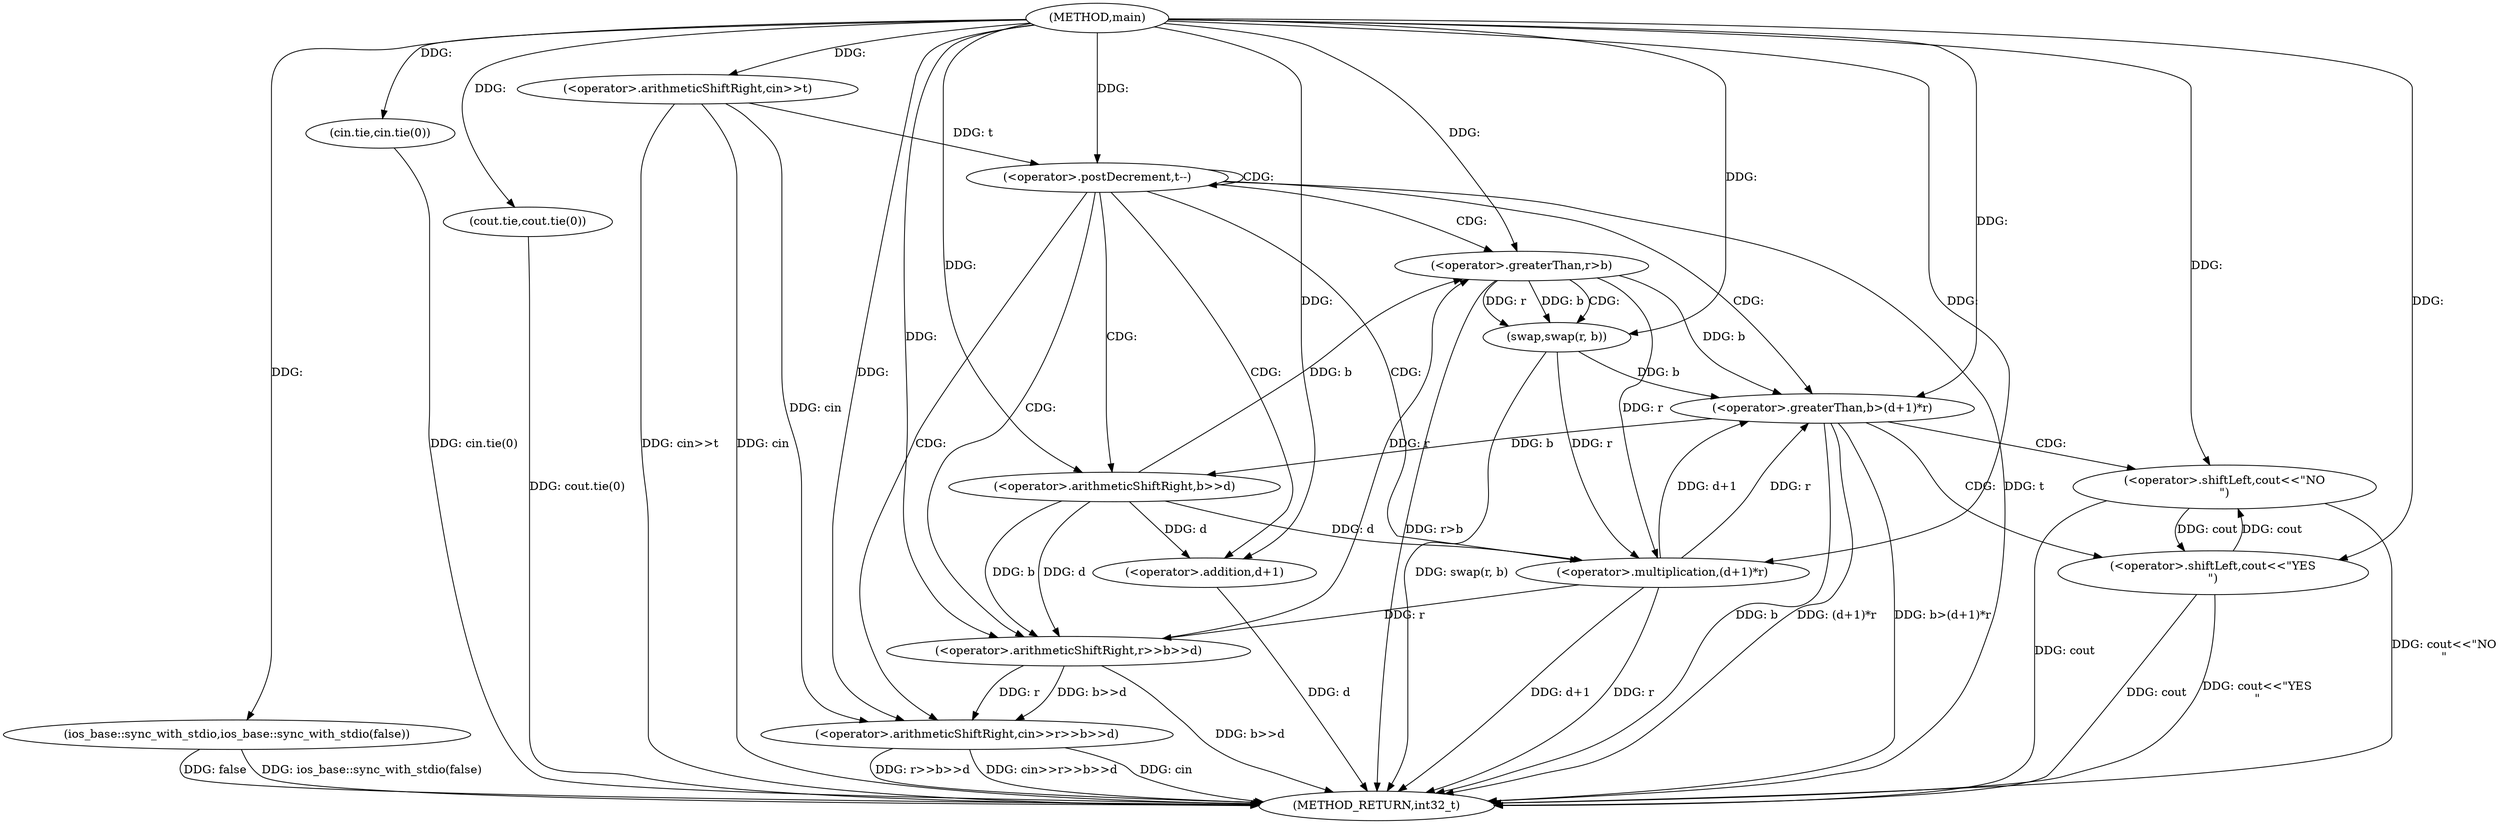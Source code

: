 digraph "main" {  
"1000129" [label = "(METHOD,main)" ]
"1000177" [label = "(METHOD_RETURN,int32_t)" ]
"1000131" [label = "(ios_base::sync_with_stdio,ios_base::sync_with_stdio(false))" ]
"1000133" [label = "(cin.tie,cin.tie(0))" ]
"1000135" [label = "(cout.tie,cout.tie(0))" ]
"1000138" [label = "(<operator>.arithmeticShiftRight,cin>>t)" ]
"1000142" [label = "(<operator>.postDecrement,t--)" ]
"1000148" [label = "(<operator>.arithmeticShiftRight,cin>>r>>b>>d)" ]
"1000156" [label = "(<operator>.greaterThan,r>b)" ]
"1000159" [label = "(swap,swap(r, b))" ]
"1000163" [label = "(<operator>.greaterThan,b>(d+1)*r)" ]
"1000170" [label = "(<operator>.shiftLeft,cout<<\"NO\n\")" ]
"1000150" [label = "(<operator>.arithmeticShiftRight,r>>b>>d)" ]
"1000174" [label = "(<operator>.shiftLeft,cout<<\"YES\n\")" ]
"1000152" [label = "(<operator>.arithmeticShiftRight,b>>d)" ]
"1000165" [label = "(<operator>.multiplication,(d+1)*r)" ]
"1000166" [label = "(<operator>.addition,d+1)" ]
  "1000131" -> "1000177"  [ label = "DDG: ios_base::sync_with_stdio(false)"] 
  "1000133" -> "1000177"  [ label = "DDG: cin.tie(0)"] 
  "1000135" -> "1000177"  [ label = "DDG: cout.tie(0)"] 
  "1000138" -> "1000177"  [ label = "DDG: cin"] 
  "1000138" -> "1000177"  [ label = "DDG: cin>>t"] 
  "1000142" -> "1000177"  [ label = "DDG: t"] 
  "1000148" -> "1000177"  [ label = "DDG: cin"] 
  "1000150" -> "1000177"  [ label = "DDG: b>>d"] 
  "1000148" -> "1000177"  [ label = "DDG: r>>b>>d"] 
  "1000148" -> "1000177"  [ label = "DDG: cin>>r>>b>>d"] 
  "1000156" -> "1000177"  [ label = "DDG: r>b"] 
  "1000159" -> "1000177"  [ label = "DDG: swap(r, b)"] 
  "1000163" -> "1000177"  [ label = "DDG: b"] 
  "1000166" -> "1000177"  [ label = "DDG: d"] 
  "1000165" -> "1000177"  [ label = "DDG: d+1"] 
  "1000165" -> "1000177"  [ label = "DDG: r"] 
  "1000163" -> "1000177"  [ label = "DDG: (d+1)*r"] 
  "1000163" -> "1000177"  [ label = "DDG: b>(d+1)*r"] 
  "1000174" -> "1000177"  [ label = "DDG: cout"] 
  "1000174" -> "1000177"  [ label = "DDG: cout<<\"YES\n\""] 
  "1000170" -> "1000177"  [ label = "DDG: cout"] 
  "1000170" -> "1000177"  [ label = "DDG: cout<<\"NO\n\""] 
  "1000131" -> "1000177"  [ label = "DDG: false"] 
  "1000129" -> "1000131"  [ label = "DDG: "] 
  "1000129" -> "1000133"  [ label = "DDG: "] 
  "1000129" -> "1000135"  [ label = "DDG: "] 
  "1000129" -> "1000138"  [ label = "DDG: "] 
  "1000138" -> "1000142"  [ label = "DDG: t"] 
  "1000129" -> "1000142"  [ label = "DDG: "] 
  "1000138" -> "1000148"  [ label = "DDG: cin"] 
  "1000129" -> "1000148"  [ label = "DDG: "] 
  "1000150" -> "1000148"  [ label = "DDG: r"] 
  "1000150" -> "1000148"  [ label = "DDG: b>>d"] 
  "1000165" -> "1000150"  [ label = "DDG: r"] 
  "1000129" -> "1000150"  [ label = "DDG: "] 
  "1000152" -> "1000150"  [ label = "DDG: d"] 
  "1000152" -> "1000150"  [ label = "DDG: b"] 
  "1000150" -> "1000156"  [ label = "DDG: r"] 
  "1000129" -> "1000156"  [ label = "DDG: "] 
  "1000152" -> "1000156"  [ label = "DDG: b"] 
  "1000156" -> "1000159"  [ label = "DDG: r"] 
  "1000129" -> "1000159"  [ label = "DDG: "] 
  "1000156" -> "1000159"  [ label = "DDG: b"] 
  "1000156" -> "1000163"  [ label = "DDG: b"] 
  "1000159" -> "1000163"  [ label = "DDG: b"] 
  "1000129" -> "1000163"  [ label = "DDG: "] 
  "1000165" -> "1000163"  [ label = "DDG: d+1"] 
  "1000165" -> "1000163"  [ label = "DDG: r"] 
  "1000174" -> "1000170"  [ label = "DDG: cout"] 
  "1000129" -> "1000170"  [ label = "DDG: "] 
  "1000163" -> "1000152"  [ label = "DDG: b"] 
  "1000129" -> "1000152"  [ label = "DDG: "] 
  "1000129" -> "1000165"  [ label = "DDG: "] 
  "1000152" -> "1000165"  [ label = "DDG: d"] 
  "1000156" -> "1000165"  [ label = "DDG: r"] 
  "1000159" -> "1000165"  [ label = "DDG: r"] 
  "1000170" -> "1000174"  [ label = "DDG: cout"] 
  "1000129" -> "1000174"  [ label = "DDG: "] 
  "1000152" -> "1000166"  [ label = "DDG: d"] 
  "1000129" -> "1000166"  [ label = "DDG: "] 
  "1000142" -> "1000163"  [ label = "CDG: "] 
  "1000142" -> "1000142"  [ label = "CDG: "] 
  "1000142" -> "1000156"  [ label = "CDG: "] 
  "1000142" -> "1000152"  [ label = "CDG: "] 
  "1000142" -> "1000150"  [ label = "CDG: "] 
  "1000142" -> "1000166"  [ label = "CDG: "] 
  "1000142" -> "1000148"  [ label = "CDG: "] 
  "1000142" -> "1000165"  [ label = "CDG: "] 
  "1000156" -> "1000159"  [ label = "CDG: "] 
  "1000163" -> "1000174"  [ label = "CDG: "] 
  "1000163" -> "1000170"  [ label = "CDG: "] 
}
